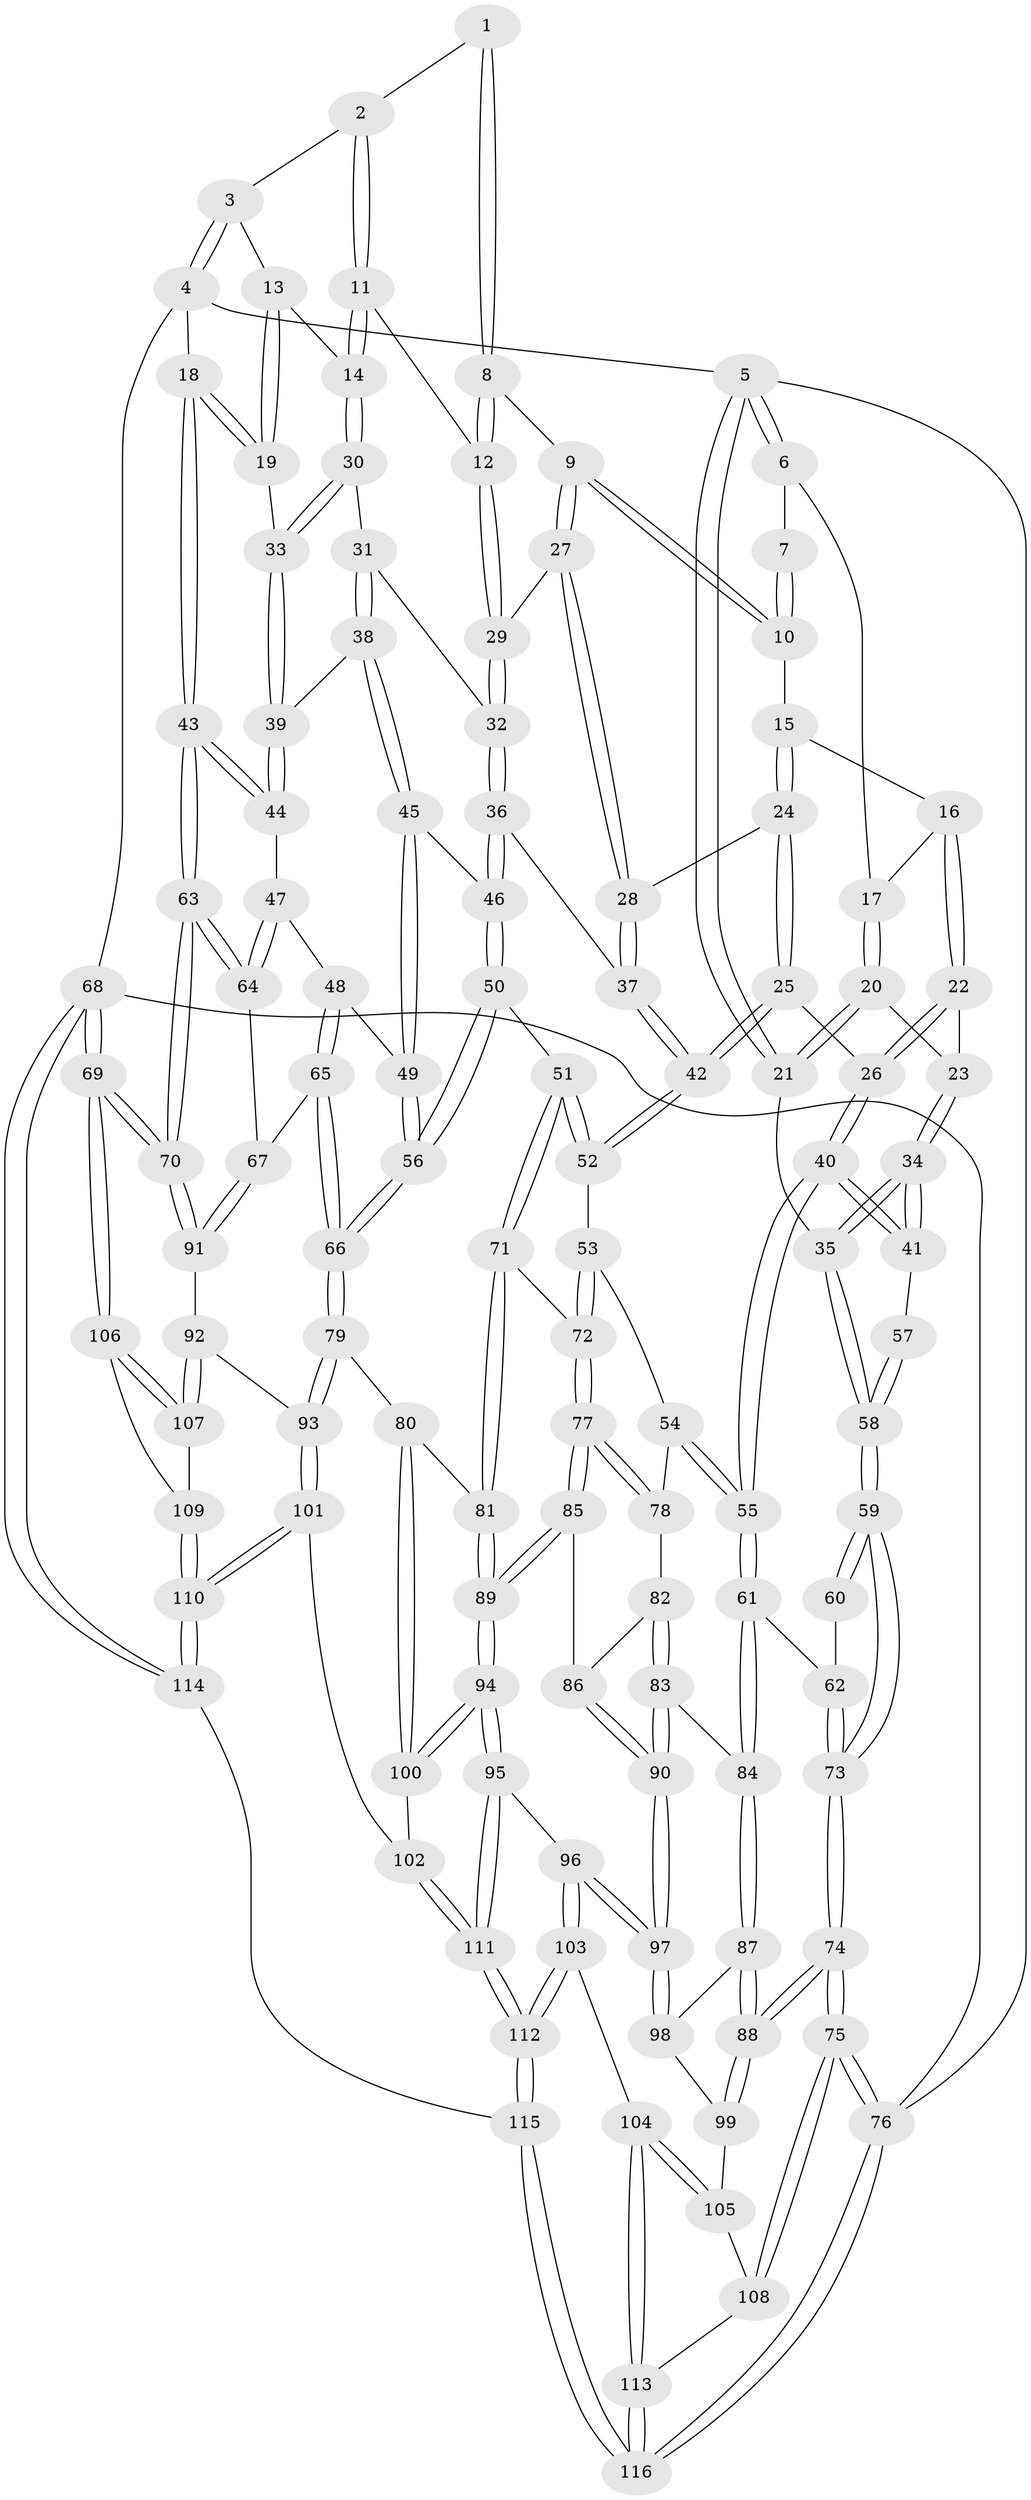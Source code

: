 // coarse degree distribution, {4: 0.15714285714285714, 5: 0.08571428571428572, 2: 0.08571428571428572, 3: 0.6571428571428571, 6: 0.014285714285714285}
// Generated by graph-tools (version 1.1) at 2025/54/03/04/25 22:54:31]
// undirected, 116 vertices, 287 edges
graph export_dot {
  node [color=gray90,style=filled];
  1 [pos="+0.6054535153033279+0"];
  2 [pos="+0.7100879793422289+0"];
  3 [pos="+0.794339334523185+0"];
  4 [pos="+1+0"];
  5 [pos="+0+0"];
  6 [pos="+0.260958944086033+0"];
  7 [pos="+0.46899743881017275+0"];
  8 [pos="+0.5821879466435127+0.030914271500179107"];
  9 [pos="+0.4772931642401321+0.1017547545353157"];
  10 [pos="+0.45901598785993913+0.09392496150386473"];
  11 [pos="+0.6719216121285103+0.12498722837789455"];
  12 [pos="+0.6673132602266482+0.12413226823512725"];
  13 [pos="+0.7190952066214369+0.09031790984689278"];
  14 [pos="+0.6788713819837546+0.12783200005686518"];
  15 [pos="+0.4139751967496614+0.09777271316539896"];
  16 [pos="+0.2799919061462399+0.022566479780083738"];
  17 [pos="+0.2751015669285835+0.012730071002075545"];
  18 [pos="+1+0"];
  19 [pos="+1+0"];
  20 [pos="+0.08526488139970757+0.11564052125894102"];
  21 [pos="+0+0"];
  22 [pos="+0.25832159349428524+0.17644153025213363"];
  23 [pos="+0.10678640168891423+0.14898660231991406"];
  24 [pos="+0.3711108304532174+0.20356779825305504"];
  25 [pos="+0.31133392558362427+0.29167599642193154"];
  26 [pos="+0.2952855992885932+0.29265778056267483"];
  27 [pos="+0.5001287956236607+0.1439092786251009"];
  28 [pos="+0.48427074030328615+0.19158991858074817"];
  29 [pos="+0.5771113588847187+0.17231251581377666"];
  30 [pos="+0.6862729859543755+0.13898288689042587"];
  31 [pos="+0.6892342664036124+0.1532820205780114"];
  32 [pos="+0.5805607295717585+0.2876394479141414"];
  33 [pos="+0.9154807700494648+0.1619924960129291"];
  34 [pos="+0.12283445978291425+0.3070827537185496"];
  35 [pos="+0+0.22156875510653665"];
  36 [pos="+0.5790015293474805+0.30309854883508636"];
  37 [pos="+0.47791858380819546+0.29621033189490165"];
  38 [pos="+0.7342930458311505+0.2828391922092818"];
  39 [pos="+0.892218897930573+0.20480325664959123"];
  40 [pos="+0.2046475595056193+0.3648613332351876"];
  41 [pos="+0.16226697015941383+0.3431608108785305"];
  42 [pos="+0.41426575646021113+0.3272678722028837"];
  43 [pos="+1+0.37709638501607645"];
  44 [pos="+0.9189315041566869+0.3988548905582785"];
  45 [pos="+0.7317244139007414+0.2885343742084227"];
  46 [pos="+0.619937982484348+0.3359356599641525"];
  47 [pos="+0.9082076556150449+0.40809260876523923"];
  48 [pos="+0.8679029365919797+0.42305357650877135"];
  49 [pos="+0.8139886118184578+0.41321548099655225"];
  50 [pos="+0.6116815443661251+0.4759669909579938"];
  51 [pos="+0.4862214016297087+0.4829348905632373"];
  52 [pos="+0.4573852681606382+0.4673410771998166"];
  53 [pos="+0.3891045191503595+0.4990199972171083"];
  54 [pos="+0.3192152220922466+0.5152527031909004"];
  55 [pos="+0.20610091537324057+0.47920633796588064"];
  56 [pos="+0.6591765073415089+0.5233100608875918"];
  57 [pos="+0.034924073376427354+0.40225718712672687"];
  58 [pos="+0+0.2715659165724766"];
  59 [pos="+0+0.4668198969448947"];
  60 [pos="+0.02857484944736261+0.42032878549362523"];
  61 [pos="+0.17464636905723152+0.525667510841864"];
  62 [pos="+0.018131181793620006+0.5445705268596498"];
  63 [pos="+1+0.714544195967611"];
  64 [pos="+1+0.6344648620265028"];
  65 [pos="+0.8470136630603473+0.6074533534942763"];
  66 [pos="+0.6902200362037257+0.6511150727934086"];
  67 [pos="+0.9141108800978672+0.6290629707814005"];
  68 [pos="+1+1"];
  69 [pos="+1+0.9763671089625662"];
  70 [pos="+1+0.8342404524816208"];
  71 [pos="+0.4722527690785294+0.5973847740466897"];
  72 [pos="+0.4185719833578326+0.6225881009324439"];
  73 [pos="+0+0.6365841755040839"];
  74 [pos="+0+0.6936535221675607"];
  75 [pos="+0+0.8095383134348049"];
  76 [pos="+0+1"];
  77 [pos="+0.39967920731708895+0.6386853061619756"];
  78 [pos="+0.3420172981219225+0.5754803135131905"];
  79 [pos="+0.6795986922548102+0.6769134672346825"];
  80 [pos="+0.6499719810301392+0.6879472490939995"];
  81 [pos="+0.5892407184930574+0.6963172429517023"];
  82 [pos="+0.31476651177275333+0.6220070393273064"];
  83 [pos="+0.20235270882433948+0.6437782351877294"];
  84 [pos="+0.18966379283593+0.6198917076985431"];
  85 [pos="+0.3936122852759204+0.662091338689211"];
  86 [pos="+0.3462045594762775+0.6666338262775905"];
  87 [pos="+0.044586210040367155+0.7035046705237452"];
  88 [pos="+0+0.7294057117697739"];
  89 [pos="+0.4461862300142017+0.7820502943715524"];
  90 [pos="+0.2283456847791515+0.7223555751539544"];
  91 [pos="+0.8503509729417036+0.7954837262940909"];
  92 [pos="+0.8414371654532945+0.7974996413475997"];
  93 [pos="+0.7286381497034746+0.757525224188533"];
  94 [pos="+0.432014856179562+0.8093873319497724"];
  95 [pos="+0.41969746820276466+0.825171070868343"];
  96 [pos="+0.2455541975171616+0.7965602252405624"];
  97 [pos="+0.22776400215514872+0.7520897109693332"];
  98 [pos="+0.1886858667946246+0.7526631676638279"];
  99 [pos="+0.04245659354755737+0.7893589714442968"];
  100 [pos="+0.5897270532384071+0.8589146237070177"];
  101 [pos="+0.7098719852692416+0.8935048275291851"];
  102 [pos="+0.5943227698112231+0.8750417760025484"];
  103 [pos="+0.2025609531946481+0.8741141036119833"];
  104 [pos="+0.16361471139110148+0.8976683045004225"];
  105 [pos="+0.07998837216723624+0.8381996008062167"];
  106 [pos="+1+0.937818476584988"];
  107 [pos="+0.844798131634461+0.8899141824504306"];
  108 [pos="+0.006846697095032186+0.9148385085803695"];
  109 [pos="+0.807198291362421+0.9436018681305651"];
  110 [pos="+0.7359969084121287+1"];
  111 [pos="+0.46403962772327323+1"];
  112 [pos="+0.4636646208500905+1"];
  113 [pos="+0.11356904711545503+0.982086066367382"];
  114 [pos="+0.6969526081231231+1"];
  115 [pos="+0.4648862586277113+1"];
  116 [pos="+0.09489422041825227+1"];
  1 -- 2;
  1 -- 8;
  1 -- 8;
  2 -- 3;
  2 -- 11;
  2 -- 11;
  3 -- 4;
  3 -- 4;
  3 -- 13;
  4 -- 5;
  4 -- 18;
  4 -- 68;
  5 -- 6;
  5 -- 6;
  5 -- 21;
  5 -- 21;
  5 -- 76;
  6 -- 7;
  6 -- 17;
  7 -- 10;
  7 -- 10;
  8 -- 9;
  8 -- 12;
  8 -- 12;
  9 -- 10;
  9 -- 10;
  9 -- 27;
  9 -- 27;
  10 -- 15;
  11 -- 12;
  11 -- 14;
  11 -- 14;
  12 -- 29;
  12 -- 29;
  13 -- 14;
  13 -- 19;
  13 -- 19;
  14 -- 30;
  14 -- 30;
  15 -- 16;
  15 -- 24;
  15 -- 24;
  16 -- 17;
  16 -- 22;
  16 -- 22;
  17 -- 20;
  17 -- 20;
  18 -- 19;
  18 -- 19;
  18 -- 43;
  18 -- 43;
  19 -- 33;
  20 -- 21;
  20 -- 21;
  20 -- 23;
  21 -- 35;
  22 -- 23;
  22 -- 26;
  22 -- 26;
  23 -- 34;
  23 -- 34;
  24 -- 25;
  24 -- 25;
  24 -- 28;
  25 -- 26;
  25 -- 42;
  25 -- 42;
  26 -- 40;
  26 -- 40;
  27 -- 28;
  27 -- 28;
  27 -- 29;
  28 -- 37;
  28 -- 37;
  29 -- 32;
  29 -- 32;
  30 -- 31;
  30 -- 33;
  30 -- 33;
  31 -- 32;
  31 -- 38;
  31 -- 38;
  32 -- 36;
  32 -- 36;
  33 -- 39;
  33 -- 39;
  34 -- 35;
  34 -- 35;
  34 -- 41;
  34 -- 41;
  35 -- 58;
  35 -- 58;
  36 -- 37;
  36 -- 46;
  36 -- 46;
  37 -- 42;
  37 -- 42;
  38 -- 39;
  38 -- 45;
  38 -- 45;
  39 -- 44;
  39 -- 44;
  40 -- 41;
  40 -- 41;
  40 -- 55;
  40 -- 55;
  41 -- 57;
  42 -- 52;
  42 -- 52;
  43 -- 44;
  43 -- 44;
  43 -- 63;
  43 -- 63;
  44 -- 47;
  45 -- 46;
  45 -- 49;
  45 -- 49;
  46 -- 50;
  46 -- 50;
  47 -- 48;
  47 -- 64;
  47 -- 64;
  48 -- 49;
  48 -- 65;
  48 -- 65;
  49 -- 56;
  49 -- 56;
  50 -- 51;
  50 -- 56;
  50 -- 56;
  51 -- 52;
  51 -- 52;
  51 -- 71;
  51 -- 71;
  52 -- 53;
  53 -- 54;
  53 -- 72;
  53 -- 72;
  54 -- 55;
  54 -- 55;
  54 -- 78;
  55 -- 61;
  55 -- 61;
  56 -- 66;
  56 -- 66;
  57 -- 58;
  57 -- 58;
  58 -- 59;
  58 -- 59;
  59 -- 60;
  59 -- 60;
  59 -- 73;
  59 -- 73;
  60 -- 62;
  61 -- 62;
  61 -- 84;
  61 -- 84;
  62 -- 73;
  62 -- 73;
  63 -- 64;
  63 -- 64;
  63 -- 70;
  63 -- 70;
  64 -- 67;
  65 -- 66;
  65 -- 66;
  65 -- 67;
  66 -- 79;
  66 -- 79;
  67 -- 91;
  67 -- 91;
  68 -- 69;
  68 -- 69;
  68 -- 114;
  68 -- 114;
  68 -- 76;
  69 -- 70;
  69 -- 70;
  69 -- 106;
  69 -- 106;
  70 -- 91;
  70 -- 91;
  71 -- 72;
  71 -- 81;
  71 -- 81;
  72 -- 77;
  72 -- 77;
  73 -- 74;
  73 -- 74;
  74 -- 75;
  74 -- 75;
  74 -- 88;
  74 -- 88;
  75 -- 76;
  75 -- 76;
  75 -- 108;
  75 -- 108;
  76 -- 116;
  76 -- 116;
  77 -- 78;
  77 -- 78;
  77 -- 85;
  77 -- 85;
  78 -- 82;
  79 -- 80;
  79 -- 93;
  79 -- 93;
  80 -- 81;
  80 -- 100;
  80 -- 100;
  81 -- 89;
  81 -- 89;
  82 -- 83;
  82 -- 83;
  82 -- 86;
  83 -- 84;
  83 -- 90;
  83 -- 90;
  84 -- 87;
  84 -- 87;
  85 -- 86;
  85 -- 89;
  85 -- 89;
  86 -- 90;
  86 -- 90;
  87 -- 88;
  87 -- 88;
  87 -- 98;
  88 -- 99;
  88 -- 99;
  89 -- 94;
  89 -- 94;
  90 -- 97;
  90 -- 97;
  91 -- 92;
  92 -- 93;
  92 -- 107;
  92 -- 107;
  93 -- 101;
  93 -- 101;
  94 -- 95;
  94 -- 95;
  94 -- 100;
  94 -- 100;
  95 -- 96;
  95 -- 111;
  95 -- 111;
  96 -- 97;
  96 -- 97;
  96 -- 103;
  96 -- 103;
  97 -- 98;
  97 -- 98;
  98 -- 99;
  99 -- 105;
  100 -- 102;
  101 -- 102;
  101 -- 110;
  101 -- 110;
  102 -- 111;
  102 -- 111;
  103 -- 104;
  103 -- 112;
  103 -- 112;
  104 -- 105;
  104 -- 105;
  104 -- 113;
  104 -- 113;
  105 -- 108;
  106 -- 107;
  106 -- 107;
  106 -- 109;
  107 -- 109;
  108 -- 113;
  109 -- 110;
  109 -- 110;
  110 -- 114;
  110 -- 114;
  111 -- 112;
  111 -- 112;
  112 -- 115;
  112 -- 115;
  113 -- 116;
  113 -- 116;
  114 -- 115;
  115 -- 116;
  115 -- 116;
}
